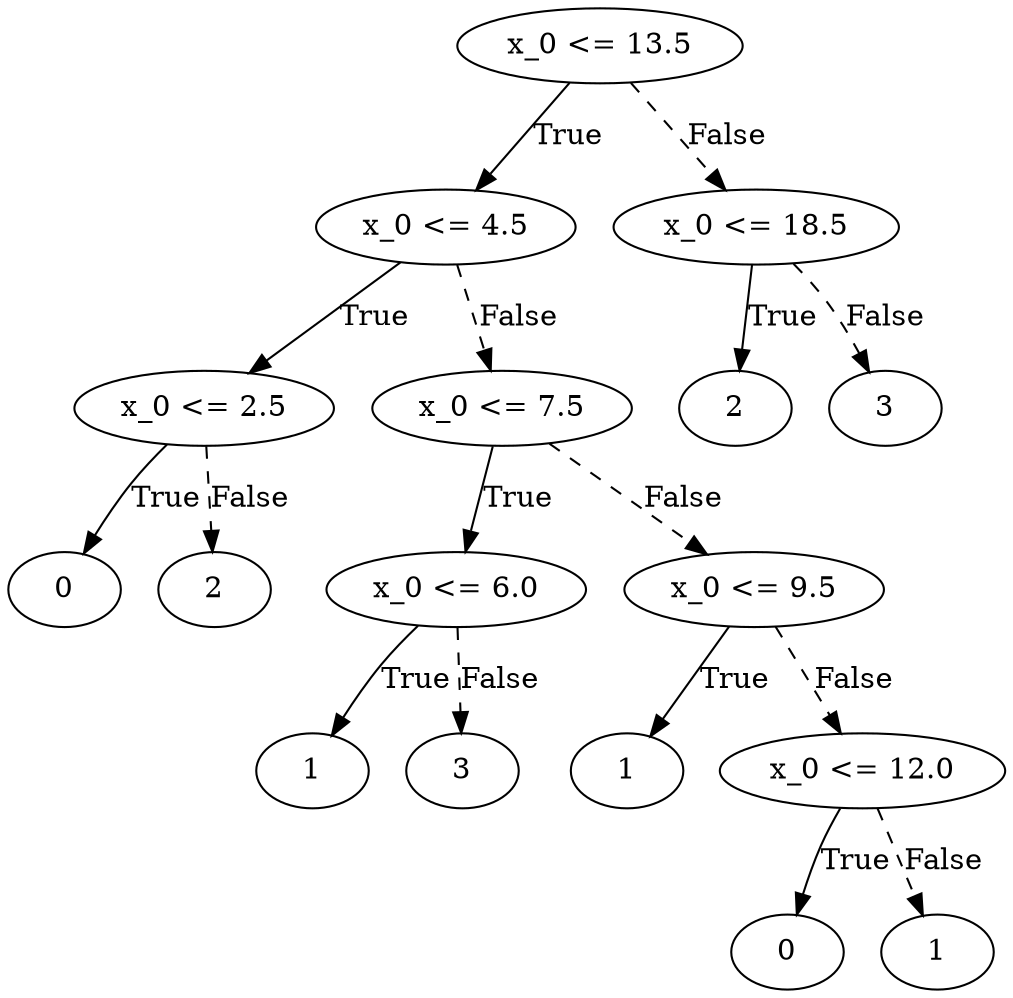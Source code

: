 digraph {
0 [label="x_0 <= 13.5"];
1 [label="x_0 <= 4.5"];
2 [label="x_0 <= 2.5"];
3 [label="0"];
2 -> 3 [label="True"];
4 [label="2"];
2 -> 4 [style="dashed", label="False"];
1 -> 2 [label="True"];
5 [label="x_0 <= 7.5"];
6 [label="x_0 <= 6.0"];
7 [label="1"];
6 -> 7 [label="True"];
8 [label="3"];
6 -> 8 [style="dashed", label="False"];
5 -> 6 [label="True"];
9 [label="x_0 <= 9.5"];
10 [label="1"];
9 -> 10 [label="True"];
11 [label="x_0 <= 12.0"];
12 [label="0"];
11 -> 12 [label="True"];
13 [label="1"];
11 -> 13 [style="dashed", label="False"];
9 -> 11 [style="dashed", label="False"];
5 -> 9 [style="dashed", label="False"];
1 -> 5 [style="dashed", label="False"];
0 -> 1 [label="True"];
14 [label="x_0 <= 18.5"];
15 [label="2"];
14 -> 15 [label="True"];
16 [label="3"];
14 -> 16 [style="dashed", label="False"];
0 -> 14 [style="dashed", label="False"];

}